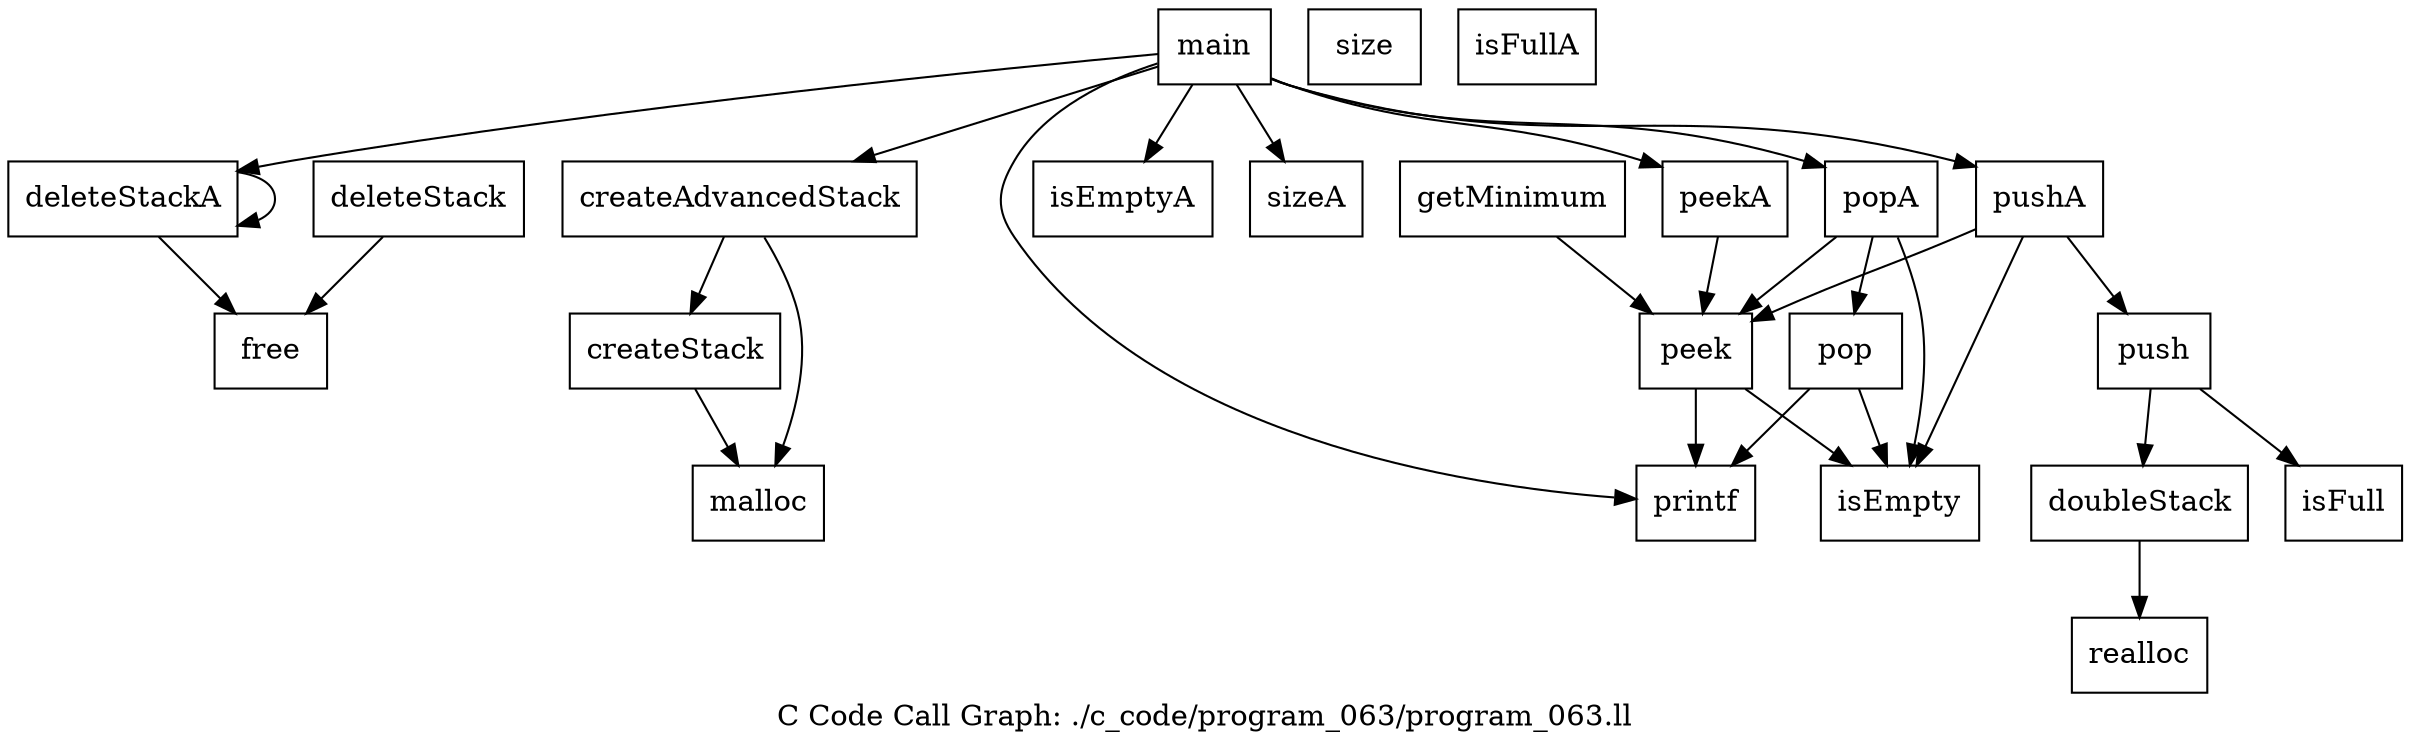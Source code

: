 digraph "C Code Call Graph: ./c_code/program_063/program_063.ll" {
	label="C Code Call Graph: ./c_code/program_063/program_063.ll";

	Node0x5558cbf1c8f0 [shape=record,label="{createStack}"];
	Node0x5558cbf1c8f0 -> Node0x5558cbf13be0;
	Node0x5558cbf13be0 [shape=record,label="{malloc}"];
	Node0x5558cbf14990 [shape=record,label="{isEmpty}"];
	Node0x5558cbf16d00 [shape=record,label="{size}"];
	Node0x5558cbea79e0 [shape=record,label="{isFull}"];
	Node0x5558cbf0f640 [shape=record,label="{doubleStack}"];
	Node0x5558cbf0f640 -> Node0x5558cbf106a0;
	Node0x5558cbf106a0 [shape=record,label="{realloc}"];
	Node0x5558cbf13800 [shape=record,label="{push}"];
	Node0x5558cbf13800 -> Node0x5558cbea79e0;
	Node0x5558cbf13800 -> Node0x5558cbf0f640;
	Node0x5558cbf0f4e0 [shape=record,label="{pop}"];
	Node0x5558cbf0f4e0 -> Node0x5558cbf14990;
	Node0x5558cbf0f4e0 -> Node0x5558cbf2bfc0;
	Node0x5558cbf2bfc0 [shape=record,label="{printf}"];
	Node0x5558cbf2c040 [shape=record,label="{peek}"];
	Node0x5558cbf2c040 -> Node0x5558cbf14990;
	Node0x5558cbf2c040 -> Node0x5558cbf2bfc0;
	Node0x5558cbf2c0c0 [shape=record,label="{deleteStack}"];
	Node0x5558cbf2c0c0 -> Node0x5558cbf2c140;
	Node0x5558cbf2c140 [shape=record,label="{free}"];
	Node0x5558cbf2c220 [shape=record,label="{isEmptyA}"];
	Node0x5558cbf2c2a0 [shape=record,label="{sizeA}"];
	Node0x5558cbf2c320 [shape=record,label="{isFullA}"];
	Node0x5558cbf2c3a0 [shape=record,label="{pushA}"];
	Node0x5558cbf2c3a0 -> Node0x5558cbf13800;
	Node0x5558cbf2c3a0 -> Node0x5558cbf14990;
	Node0x5558cbf2c3a0 -> Node0x5558cbf2c040;
	Node0x5558cbf2c990 [shape=record,label="{popA}"];
	Node0x5558cbf2c990 -> Node0x5558cbf14990;
	Node0x5558cbf2c990 -> Node0x5558cbf2c040;
	Node0x5558cbf2c990 -> Node0x5558cbf0f4e0;
	Node0x5558cbf2cac0 [shape=record,label="{peekA}"];
	Node0x5558cbf2cac0 -> Node0x5558cbf2c040;
	Node0x5558cbf2cb40 [shape=record,label="{getMinimum}"];
	Node0x5558cbf2cb40 -> Node0x5558cbf2c040;
	Node0x5558cbf2cbc0 [shape=record,label="{createAdvancedStack}"];
	Node0x5558cbf2cbc0 -> Node0x5558cbf13be0;
	Node0x5558cbf2cbc0 -> Node0x5558cbf1c8f0;
	Node0x5558cbf2cc40 [shape=record,label="{deleteStackA}"];
	Node0x5558cbf2cc40 -> Node0x5558cbf2cc40;
	Node0x5558cbf2cc40 -> Node0x5558cbf2c140;
	Node0x5558cbf2cd70 [shape=record,label="{main}"];
	Node0x5558cbf2cd70 -> Node0x5558cbf2cbc0;
	Node0x5558cbf2cd70 -> Node0x5558cbf2c3a0;
	Node0x5558cbf2cd70 -> Node0x5558cbf2cac0;
	Node0x5558cbf2cd70 -> Node0x5558cbf2bfc0;
	Node0x5558cbf2cd70 -> Node0x5558cbf2c2a0;
	Node0x5558cbf2cd70 -> Node0x5558cbf2cc40;
	Node0x5558cbf2cd70 -> Node0x5558cbf2c990;
	Node0x5558cbf2cd70 -> Node0x5558cbf2c220;
}
